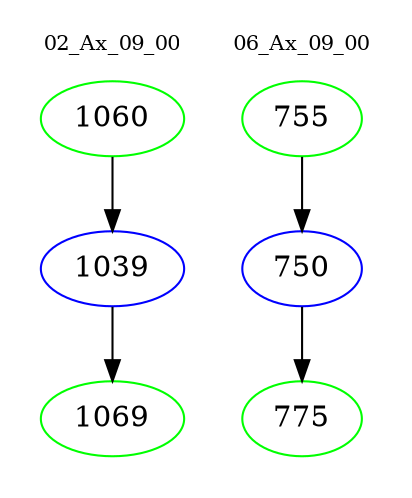 digraph{
subgraph cluster_0 {
color = white
label = "02_Ax_09_00";
fontsize=10;
T0_1060 [label="1060", color="green"]
T0_1060 -> T0_1039 [color="black"]
T0_1039 [label="1039", color="blue"]
T0_1039 -> T0_1069 [color="black"]
T0_1069 [label="1069", color="green"]
}
subgraph cluster_1 {
color = white
label = "06_Ax_09_00";
fontsize=10;
T1_755 [label="755", color="green"]
T1_755 -> T1_750 [color="black"]
T1_750 [label="750", color="blue"]
T1_750 -> T1_775 [color="black"]
T1_775 [label="775", color="green"]
}
}
